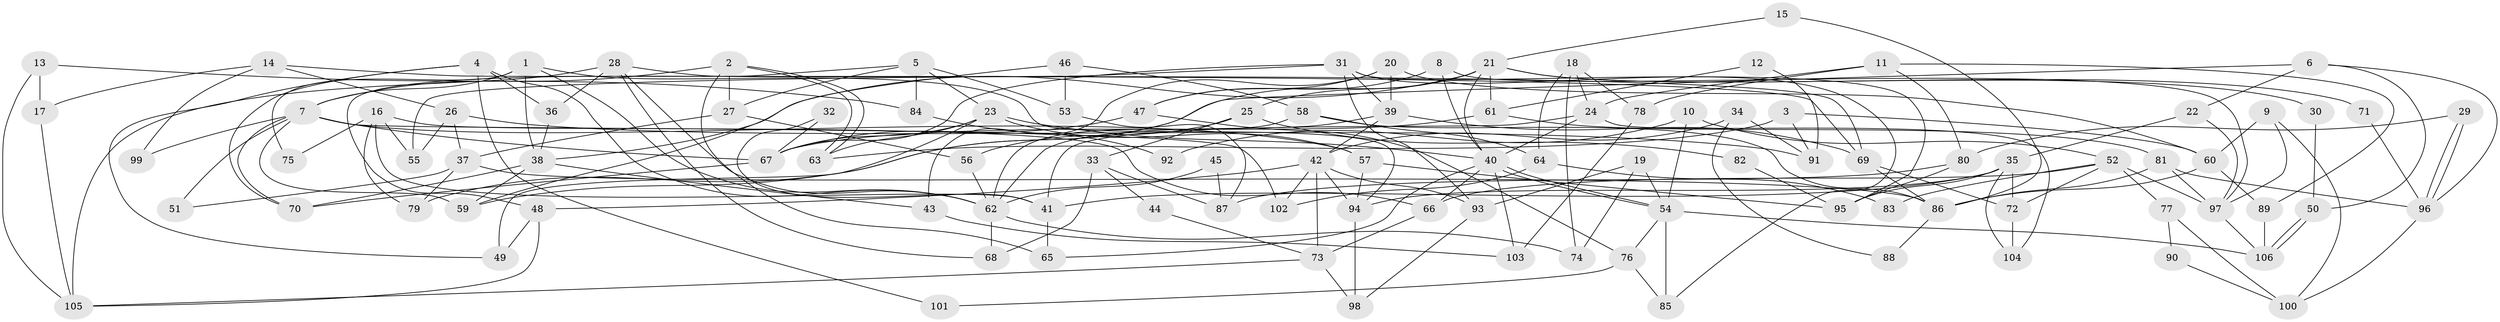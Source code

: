 // Generated by graph-tools (version 1.1) at 2025/11/02/27/25 16:11:20]
// undirected, 106 vertices, 212 edges
graph export_dot {
graph [start="1"]
  node [color=gray90,style=filled];
  1;
  2;
  3;
  4;
  5;
  6;
  7;
  8;
  9;
  10;
  11;
  12;
  13;
  14;
  15;
  16;
  17;
  18;
  19;
  20;
  21;
  22;
  23;
  24;
  25;
  26;
  27;
  28;
  29;
  30;
  31;
  32;
  33;
  34;
  35;
  36;
  37;
  38;
  39;
  40;
  41;
  42;
  43;
  44;
  45;
  46;
  47;
  48;
  49;
  50;
  51;
  52;
  53;
  54;
  55;
  56;
  57;
  58;
  59;
  60;
  61;
  62;
  63;
  64;
  65;
  66;
  67;
  68;
  69;
  70;
  71;
  72;
  73;
  74;
  75;
  76;
  77;
  78;
  79;
  80;
  81;
  82;
  83;
  84;
  85;
  86;
  87;
  88;
  89;
  90;
  91;
  92;
  93;
  94;
  95;
  96;
  97;
  98;
  99;
  100;
  101;
  102;
  103;
  104;
  105;
  106;
  1 -- 7;
  1 -- 38;
  1 -- 62;
  1 -- 75;
  1 -- 94;
  2 -- 63;
  2 -- 63;
  2 -- 7;
  2 -- 27;
  2 -- 65;
  3 -- 60;
  3 -- 63;
  3 -- 91;
  4 -- 62;
  4 -- 70;
  4 -- 36;
  4 -- 49;
  4 -- 101;
  5 -- 27;
  5 -- 48;
  5 -- 23;
  5 -- 53;
  5 -- 84;
  6 -- 22;
  6 -- 96;
  6 -- 50;
  6 -- 79;
  7 -- 67;
  7 -- 57;
  7 -- 51;
  7 -- 59;
  7 -- 70;
  7 -- 99;
  7 -- 102;
  8 -- 97;
  8 -- 40;
  8 -- 47;
  9 -- 60;
  9 -- 97;
  9 -- 100;
  10 -- 52;
  10 -- 54;
  10 -- 92;
  11 -- 80;
  11 -- 24;
  11 -- 78;
  11 -- 89;
  12 -- 91;
  12 -- 61;
  13 -- 105;
  13 -- 17;
  13 -- 84;
  14 -- 26;
  14 -- 69;
  14 -- 17;
  14 -- 99;
  15 -- 21;
  15 -- 86;
  16 -- 66;
  16 -- 41;
  16 -- 55;
  16 -- 75;
  16 -- 79;
  17 -- 105;
  18 -- 74;
  18 -- 24;
  18 -- 64;
  18 -- 78;
  19 -- 54;
  19 -- 93;
  19 -- 74;
  20 -- 47;
  20 -- 39;
  20 -- 43;
  20 -- 60;
  21 -- 59;
  21 -- 38;
  21 -- 25;
  21 -- 30;
  21 -- 40;
  21 -- 61;
  21 -- 71;
  22 -- 35;
  22 -- 97;
  23 -- 40;
  23 -- 49;
  23 -- 57;
  23 -- 63;
  23 -- 67;
  24 -- 41;
  24 -- 40;
  24 -- 104;
  25 -- 56;
  25 -- 33;
  25 -- 82;
  26 -- 55;
  26 -- 37;
  26 -- 91;
  27 -- 37;
  27 -- 56;
  28 -- 36;
  28 -- 62;
  28 -- 68;
  28 -- 69;
  28 -- 105;
  29 -- 96;
  29 -- 96;
  29 -- 80;
  30 -- 50;
  31 -- 39;
  31 -- 85;
  31 -- 55;
  31 -- 67;
  31 -- 93;
  31 -- 95;
  32 -- 41;
  32 -- 67;
  33 -- 68;
  33 -- 44;
  33 -- 87;
  34 -- 91;
  34 -- 42;
  34 -- 88;
  35 -- 94;
  35 -- 95;
  35 -- 41;
  35 -- 72;
  35 -- 104;
  36 -- 38;
  37 -- 86;
  37 -- 79;
  37 -- 51;
  38 -- 70;
  38 -- 43;
  38 -- 59;
  39 -- 42;
  39 -- 69;
  39 -- 62;
  40 -- 54;
  40 -- 54;
  40 -- 65;
  40 -- 66;
  40 -- 103;
  41 -- 65;
  42 -- 102;
  42 -- 73;
  42 -- 48;
  42 -- 93;
  42 -- 94;
  43 -- 103;
  44 -- 73;
  45 -- 87;
  45 -- 62;
  46 -- 59;
  46 -- 58;
  46 -- 53;
  47 -- 67;
  47 -- 76;
  48 -- 49;
  48 -- 105;
  50 -- 106;
  50 -- 106;
  52 -- 66;
  52 -- 72;
  52 -- 77;
  52 -- 83;
  52 -- 97;
  53 -- 87;
  54 -- 106;
  54 -- 76;
  54 -- 85;
  56 -- 62;
  57 -- 94;
  57 -- 95;
  58 -- 62;
  58 -- 86;
  58 -- 64;
  60 -- 89;
  60 -- 86;
  61 -- 67;
  61 -- 81;
  62 -- 68;
  62 -- 74;
  64 -- 83;
  64 -- 102;
  66 -- 73;
  67 -- 70;
  69 -- 72;
  69 -- 86;
  71 -- 96;
  72 -- 104;
  73 -- 105;
  73 -- 98;
  76 -- 85;
  76 -- 101;
  77 -- 100;
  77 -- 90;
  78 -- 103;
  80 -- 95;
  80 -- 87;
  81 -- 86;
  81 -- 96;
  81 -- 97;
  82 -- 95;
  84 -- 92;
  86 -- 88;
  89 -- 106;
  90 -- 100;
  93 -- 98;
  94 -- 98;
  96 -- 100;
  97 -- 106;
}

